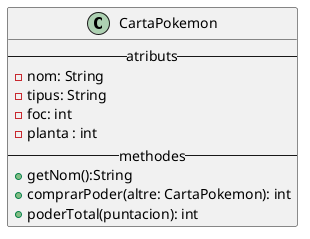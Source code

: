 @startuml

class CartaPokemon{
--atributs--
-nom: String
-tipus: String
-foc: int
-planta : int
--methodes--
+getNom():String
+comprarPoder(altre: CartaPokemon): int
+poderTotal(puntacion): int
}



@enduml